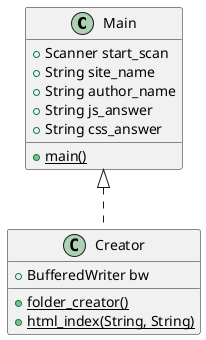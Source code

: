 @startuml
'https://plantuml.com/class-diagram

class Main
class Creator

Main <|.. Creator

class Creator {
    +BufferedWriter bw
    {static} +folder_creator()
    {static} +html_index(String, String)
}

class Main {
    +Scanner start_scan
    +String site_name
    +String author_name
    +String js_answer
    +String css_answer
    {static} +main()
}

@enduml